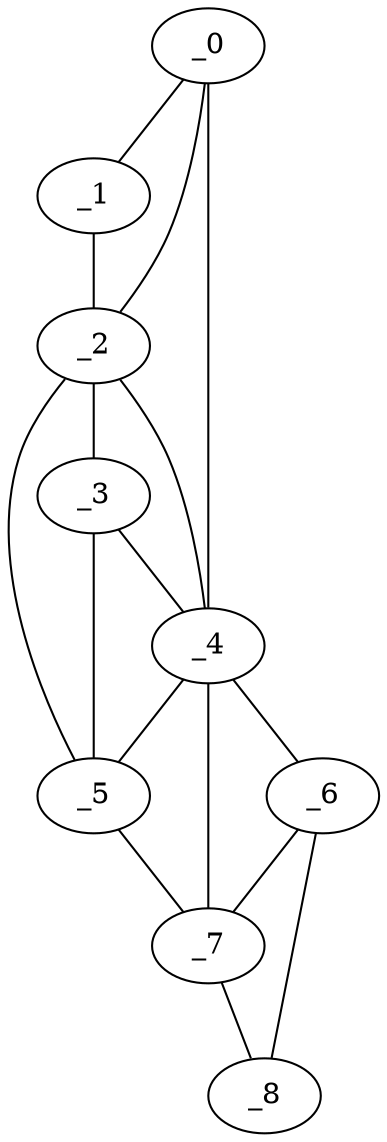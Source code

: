 graph "obj21__225.gxl" {
	_0	 [x=9,
		y=42];
	_1	 [x=12,
		y=39];
	_0 -- _1	 [valence=1];
	_2	 [x=22,
		y=39];
	_0 -- _2	 [valence=2];
	_4	 [x=56,
		y=60];
	_0 -- _4	 [valence=1];
	_1 -- _2	 [valence=1];
	_3	 [x=53,
		y=52];
	_2 -- _3	 [valence=1];
	_2 -- _4	 [valence=2];
	_5	 [x=61,
		y=51];
	_2 -- _5	 [valence=1];
	_3 -- _4	 [valence=2];
	_3 -- _5	 [valence=2];
	_4 -- _5	 [valence=1];
	_6	 [x=117,
		y=80];
	_4 -- _6	 [valence=1];
	_7	 [x=118,
		y=74];
	_4 -- _7	 [valence=2];
	_5 -- _7	 [valence=1];
	_6 -- _7	 [valence=1];
	_8	 [x=126,
		y=80];
	_6 -- _8	 [valence=1];
	_7 -- _8	 [valence=1];
}
